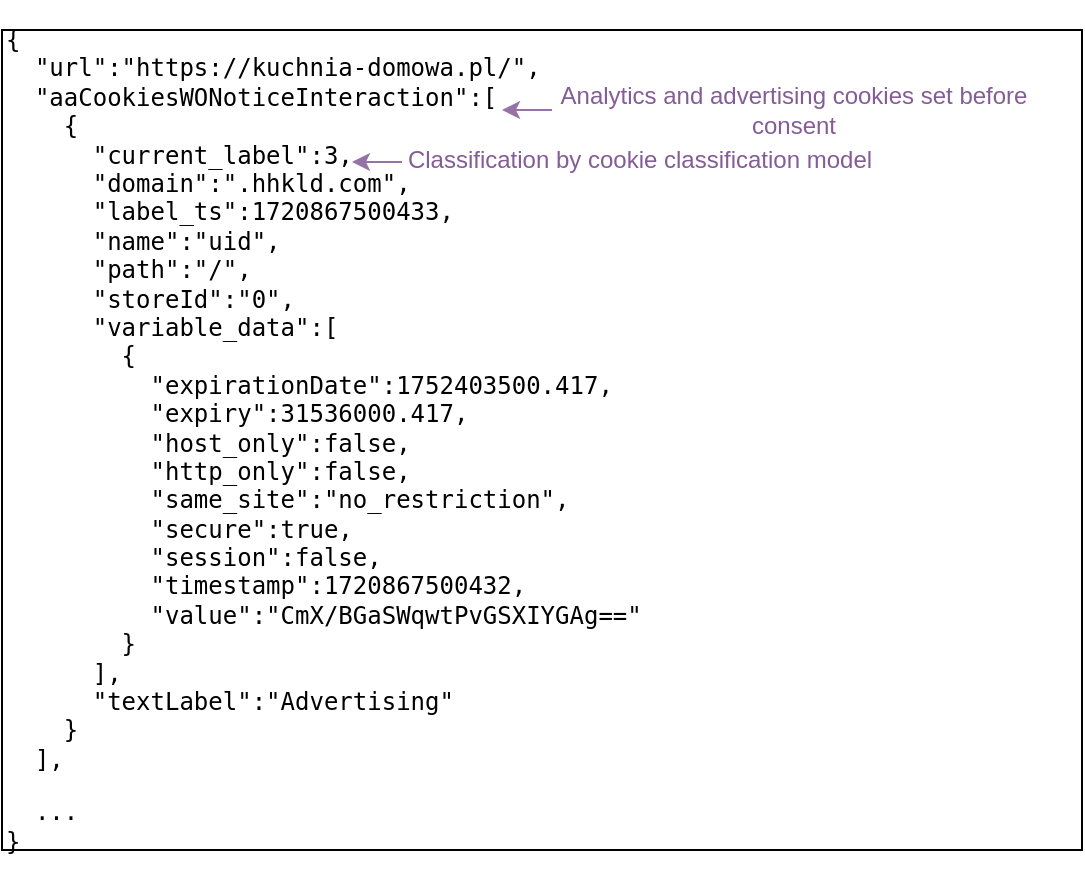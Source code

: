 <mxfile version="24.7.7">
  <diagram name="Page-1" id="-wbFX1ufPjHY4BUkE4e7">
    <mxGraphModel dx="995" dy="664" grid="1" gridSize="10" guides="1" tooltips="1" connect="1" arrows="1" fold="1" page="1" pageScale="1" pageWidth="827" pageHeight="1169" math="0" shadow="0">
      <root>
        <mxCell id="0" />
        <mxCell id="1" parent="0" />
        <mxCell id="DKjqjcMhb-cETUK3gWwS-2" value="&lt;pre&gt;{&lt;br&gt;&amp;nbsp; &quot;url&quot;:&quot;https://kuchnia-domowa.pl/&quot;,&lt;br&gt;&amp;nbsp; &quot;aaCookiesWONoticeInteraction&quot;:[&lt;br&gt;&amp;nbsp; &amp;nbsp; {&lt;br&gt;&amp;nbsp; &amp;nbsp; &amp;nbsp; &quot;current_label&quot;:3,&lt;br&gt;&amp;nbsp; &amp;nbsp; &amp;nbsp; &quot;domain&quot;:&quot;.hhkld.com&quot;,&lt;br&gt;&amp;nbsp; &amp;nbsp; &amp;nbsp; &quot;label_ts&quot;:1720867500433,&lt;br&gt;&amp;nbsp; &amp;nbsp; &amp;nbsp; &quot;name&quot;:&quot;uid&quot;,&lt;br&gt;&amp;nbsp; &amp;nbsp; &amp;nbsp; &quot;path&quot;:&quot;/&quot;,&lt;br&gt;&amp;nbsp; &amp;nbsp; &amp;nbsp; &quot;storeId&quot;:&quot;0&quot;,&lt;br&gt;&amp;nbsp; &amp;nbsp; &amp;nbsp; &quot;variable_data&quot;:[&lt;br&gt;&amp;nbsp; &amp;nbsp; &amp;nbsp; &amp;nbsp; {&lt;br&gt;&amp;nbsp; &amp;nbsp; &amp;nbsp; &amp;nbsp; &amp;nbsp; &quot;expirationDate&quot;:1752403500.417,&lt;br&gt;&amp;nbsp; &amp;nbsp; &amp;nbsp; &amp;nbsp; &amp;nbsp; &quot;expiry&quot;:31536000.417,&lt;br&gt;&amp;nbsp; &amp;nbsp; &amp;nbsp; &amp;nbsp; &amp;nbsp; &quot;host_only&quot;:false,&lt;br&gt;&amp;nbsp; &amp;nbsp; &amp;nbsp; &amp;nbsp; &amp;nbsp; &quot;http_only&quot;:false,&lt;br&gt;&amp;nbsp; &amp;nbsp; &amp;nbsp; &amp;nbsp; &amp;nbsp; &quot;same_site&quot;:&quot;no_restriction&quot;,&lt;br&gt;&amp;nbsp; &amp;nbsp; &amp;nbsp; &amp;nbsp; &amp;nbsp; &quot;secure&quot;:true,&lt;br&gt;&amp;nbsp; &amp;nbsp; &amp;nbsp; &amp;nbsp; &amp;nbsp; &quot;session&quot;:false,&lt;br&gt;&amp;nbsp; &amp;nbsp; &amp;nbsp; &amp;nbsp; &amp;nbsp; &quot;timestamp&quot;:1720867500432,&lt;br&gt;&amp;nbsp; &amp;nbsp; &amp;nbsp; &amp;nbsp; &amp;nbsp; &quot;value&quot;:&quot;CmX/BGaSWqwtPvGSXIYGAg==&quot;&lt;br&gt;&amp;nbsp; &amp;nbsp; &amp;nbsp; &amp;nbsp; }&lt;br&gt;&amp;nbsp; &amp;nbsp; &amp;nbsp; ],&lt;br&gt;&amp;nbsp; &amp;nbsp; &amp;nbsp; &quot;textLabel&quot;:&quot;Advertising&quot;&lt;br&gt;&amp;nbsp; &amp;nbsp; }&lt;br&gt;&amp;nbsp; ],&lt;/pre&gt;&lt;pre&gt;  ...&lt;br&gt;}&lt;/pre&gt;" style="rounded=0;whiteSpace=wrap;align=left;fontFamily=Courier New;fontStyle=0;fontSize=12;horizontal=1;labelBorderColor=none;labelBackgroundColor=none;strokeWidth=1;html=1;" vertex="1" parent="1">
          <mxGeometry x="230" y="90" width="540" height="410" as="geometry" />
        </mxCell>
        <mxCell id="DKjqjcMhb-cETUK3gWwS-4" value="Analytics and advertising cookies set before consent" style="text;html=1;align=center;verticalAlign=middle;whiteSpace=wrap;rounded=0;fontColor=#845C96;" vertex="1" parent="1">
          <mxGeometry x="506" y="115" width="240" height="30" as="geometry" />
        </mxCell>
        <mxCell id="DKjqjcMhb-cETUK3gWwS-5" value="" style="endArrow=classic;html=1;rounded=0;fillColor=#e1d5e7;strokeColor=#9673a6;" edge="1" parent="1">
          <mxGeometry width="50" height="50" relative="1" as="geometry">
            <mxPoint x="430" y="156" as="sourcePoint" />
            <mxPoint x="405" y="156" as="targetPoint" />
          </mxGeometry>
        </mxCell>
        <mxCell id="DKjqjcMhb-cETUK3gWwS-6" value="Classification by cookie classification model" style="text;html=1;align=center;verticalAlign=middle;whiteSpace=wrap;rounded=0;fontColor=#845C96;" vertex="1" parent="1">
          <mxGeometry x="427" y="140" width="244" height="30" as="geometry" />
        </mxCell>
        <mxCell id="DKjqjcMhb-cETUK3gWwS-8" value="" style="endArrow=classic;html=1;rounded=0;fillColor=#e1d5e7;strokeColor=#9673a6;" edge="1" parent="1">
          <mxGeometry width="50" height="50" relative="1" as="geometry">
            <mxPoint x="505" y="130" as="sourcePoint" />
            <mxPoint x="480" y="130" as="targetPoint" />
          </mxGeometry>
        </mxCell>
      </root>
    </mxGraphModel>
  </diagram>
</mxfile>
